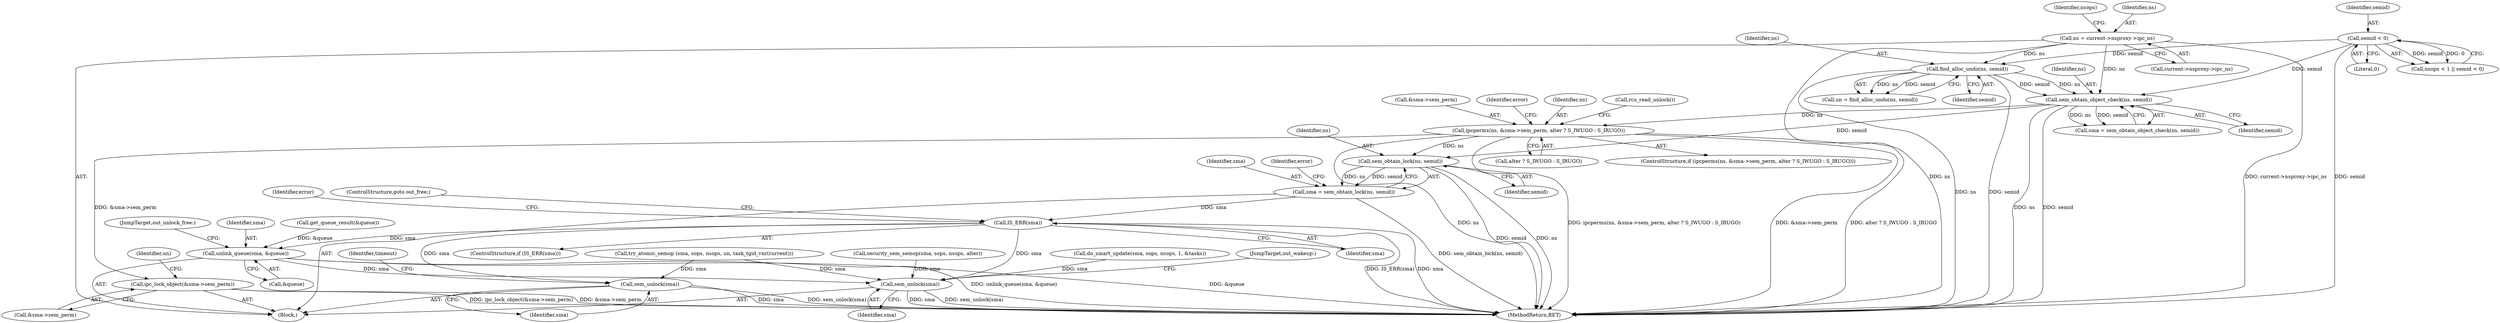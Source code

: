 digraph "0_linux_6062a8dc0517bce23e3c2f7d2fea5e22411269a3_0@pointer" {
"1000363" [label="(Call,ipcperms(ns, &sma->sem_perm, alter ? S_IWUGO : S_IRUGO))"];
"1000330" [label="(Call,sem_obtain_object_check(ns, semid))"];
"1000308" [label="(Call,find_alloc_undo(ns, semid))"];
"1000149" [label="(Call,ns = current->nsproxy->ipc_ns)"];
"1000161" [label="(Call,semid < 0)"];
"1000392" [label="(Call,ipc_lock_object(&sma->sem_perm))"];
"1000573" [label="(Call,sem_obtain_lock(ns, semid))"];
"1000571" [label="(Call,sma = sem_obtain_lock(ns, semid))"];
"1000582" [label="(Call,IS_ERR(sma))"];
"1000548" [label="(Call,sem_unlock(sma))"];
"1000613" [label="(Call,unlink_queue(sma, &queue))"];
"1000618" [label="(Call,sem_unlock(sma))"];
"1000433" [label="(Call,do_smart_update(sma, sops, nsops, 1, &tasks))"];
"1000365" [label="(Call,&sma->sem_perm)"];
"1000571" [label="(Call,sma = sem_obtain_lock(ns, semid))"];
"1000620" [label="(JumpTarget,out_wakeup:)"];
"1000308" [label="(Call,find_alloc_undo(ns, semid))"];
"1000583" [label="(Identifier,sma)"];
"1000392" [label="(Call,ipc_lock_object(&sma->sem_perm))"];
"1000163" [label="(Literal,0)"];
"1000332" [label="(Identifier,semid)"];
"1000151" [label="(Call,current->nsproxy->ipc_ns)"];
"1000157" [label="(Call,nsops < 1 || semid < 0)"];
"1000585" [label="(ControlStructure,goto out_free;)"];
"1000551" [label="(Identifier,timeout)"];
"1000369" [label="(Call,alter ? S_IWUGO : S_IRUGO)"];
"1000578" [label="(Call,get_queue_result(&queue))"];
"1000119" [label="(Block,)"];
"1000588" [label="(Identifier,error)"];
"1000362" [label="(ControlStructure,if (ipcperms(ns, &sma->sem_perm, alter ? S_IWUGO : S_IRUGO)))"];
"1000363" [label="(Call,ipcperms(ns, &sma->sem_perm, alter ? S_IWUGO : S_IRUGO))"];
"1000328" [label="(Call,sma = sem_obtain_object_check(ns, semid))"];
"1000582" [label="(Call,IS_ERR(sma))"];
"1000573" [label="(Call,sem_obtain_lock(ns, semid))"];
"1000398" [label="(Identifier,un)"];
"1000548" [label="(Call,sem_unlock(sma))"];
"1000150" [label="(Identifier,ns)"];
"1000575" [label="(Identifier,semid)"];
"1000581" [label="(ControlStructure,if (IS_ERR(sma)))"];
"1000306" [label="(Call,un = find_alloc_undo(ns, semid))"];
"1000159" [label="(Identifier,nsops)"];
"1000577" [label="(Identifier,error)"];
"1000377" [label="(Identifier,error)"];
"1000149" [label="(Call,ns = current->nsproxy->ipc_ns)"];
"1000161" [label="(Call,semid < 0)"];
"1000310" [label="(Identifier,semid)"];
"1000618" [label="(Call,sem_unlock(sma))"];
"1000633" [label="(MethodReturn,RET)"];
"1000617" [label="(JumpTarget,out_unlock_free:)"];
"1000378" [label="(Call,security_sem_semop(sma, sops, nsops, alter))"];
"1000415" [label="(Call,try_atomic_semop (sma, sops, nsops, un, task_tgid_vnr(current)))"];
"1000364" [label="(Identifier,ns)"];
"1000330" [label="(Call,sem_obtain_object_check(ns, semid))"];
"1000574" [label="(Identifier,ns)"];
"1000393" [label="(Call,&sma->sem_perm)"];
"1000331" [label="(Identifier,ns)"];
"1000162" [label="(Identifier,semid)"];
"1000572" [label="(Identifier,sma)"];
"1000613" [label="(Call,unlink_queue(sma, &queue))"];
"1000549" [label="(Identifier,sma)"];
"1000309" [label="(Identifier,ns)"];
"1000619" [label="(Identifier,sma)"];
"1000374" [label="(Call,rcu_read_unlock())"];
"1000614" [label="(Identifier,sma)"];
"1000615" [label="(Call,&queue)"];
"1000363" -> "1000362"  [label="AST: "];
"1000363" -> "1000369"  [label="CFG: "];
"1000364" -> "1000363"  [label="AST: "];
"1000365" -> "1000363"  [label="AST: "];
"1000369" -> "1000363"  [label="AST: "];
"1000374" -> "1000363"  [label="CFG: "];
"1000377" -> "1000363"  [label="CFG: "];
"1000363" -> "1000633"  [label="DDG: &sma->sem_perm"];
"1000363" -> "1000633"  [label="DDG: alter ? S_IWUGO : S_IRUGO"];
"1000363" -> "1000633"  [label="DDG: ns"];
"1000363" -> "1000633"  [label="DDG: ipcperms(ns, &sma->sem_perm, alter ? S_IWUGO : S_IRUGO)"];
"1000330" -> "1000363"  [label="DDG: ns"];
"1000363" -> "1000392"  [label="DDG: &sma->sem_perm"];
"1000363" -> "1000573"  [label="DDG: ns"];
"1000330" -> "1000328"  [label="AST: "];
"1000330" -> "1000332"  [label="CFG: "];
"1000331" -> "1000330"  [label="AST: "];
"1000332" -> "1000330"  [label="AST: "];
"1000328" -> "1000330"  [label="CFG: "];
"1000330" -> "1000633"  [label="DDG: ns"];
"1000330" -> "1000633"  [label="DDG: semid"];
"1000330" -> "1000328"  [label="DDG: ns"];
"1000330" -> "1000328"  [label="DDG: semid"];
"1000308" -> "1000330"  [label="DDG: ns"];
"1000308" -> "1000330"  [label="DDG: semid"];
"1000149" -> "1000330"  [label="DDG: ns"];
"1000161" -> "1000330"  [label="DDG: semid"];
"1000330" -> "1000573"  [label="DDG: semid"];
"1000308" -> "1000306"  [label="AST: "];
"1000308" -> "1000310"  [label="CFG: "];
"1000309" -> "1000308"  [label="AST: "];
"1000310" -> "1000308"  [label="AST: "];
"1000306" -> "1000308"  [label="CFG: "];
"1000308" -> "1000633"  [label="DDG: semid"];
"1000308" -> "1000633"  [label="DDG: ns"];
"1000308" -> "1000306"  [label="DDG: ns"];
"1000308" -> "1000306"  [label="DDG: semid"];
"1000149" -> "1000308"  [label="DDG: ns"];
"1000161" -> "1000308"  [label="DDG: semid"];
"1000149" -> "1000119"  [label="AST: "];
"1000149" -> "1000151"  [label="CFG: "];
"1000150" -> "1000149"  [label="AST: "];
"1000151" -> "1000149"  [label="AST: "];
"1000159" -> "1000149"  [label="CFG: "];
"1000149" -> "1000633"  [label="DDG: current->nsproxy->ipc_ns"];
"1000149" -> "1000633"  [label="DDG: ns"];
"1000161" -> "1000157"  [label="AST: "];
"1000161" -> "1000163"  [label="CFG: "];
"1000162" -> "1000161"  [label="AST: "];
"1000163" -> "1000161"  [label="AST: "];
"1000157" -> "1000161"  [label="CFG: "];
"1000161" -> "1000633"  [label="DDG: semid"];
"1000161" -> "1000157"  [label="DDG: semid"];
"1000161" -> "1000157"  [label="DDG: 0"];
"1000392" -> "1000119"  [label="AST: "];
"1000392" -> "1000393"  [label="CFG: "];
"1000393" -> "1000392"  [label="AST: "];
"1000398" -> "1000392"  [label="CFG: "];
"1000392" -> "1000633"  [label="DDG: ipc_lock_object(&sma->sem_perm)"];
"1000392" -> "1000633"  [label="DDG: &sma->sem_perm"];
"1000573" -> "1000571"  [label="AST: "];
"1000573" -> "1000575"  [label="CFG: "];
"1000574" -> "1000573"  [label="AST: "];
"1000575" -> "1000573"  [label="AST: "];
"1000571" -> "1000573"  [label="CFG: "];
"1000573" -> "1000633"  [label="DDG: semid"];
"1000573" -> "1000633"  [label="DDG: ns"];
"1000573" -> "1000571"  [label="DDG: ns"];
"1000573" -> "1000571"  [label="DDG: semid"];
"1000571" -> "1000119"  [label="AST: "];
"1000572" -> "1000571"  [label="AST: "];
"1000577" -> "1000571"  [label="CFG: "];
"1000571" -> "1000633"  [label="DDG: sem_obtain_lock(ns, semid)"];
"1000571" -> "1000582"  [label="DDG: sma"];
"1000582" -> "1000581"  [label="AST: "];
"1000582" -> "1000583"  [label="CFG: "];
"1000583" -> "1000582"  [label="AST: "];
"1000585" -> "1000582"  [label="CFG: "];
"1000588" -> "1000582"  [label="CFG: "];
"1000582" -> "1000633"  [label="DDG: sma"];
"1000582" -> "1000633"  [label="DDG: IS_ERR(sma)"];
"1000582" -> "1000548"  [label="DDG: sma"];
"1000582" -> "1000613"  [label="DDG: sma"];
"1000582" -> "1000618"  [label="DDG: sma"];
"1000548" -> "1000119"  [label="AST: "];
"1000548" -> "1000549"  [label="CFG: "];
"1000549" -> "1000548"  [label="AST: "];
"1000551" -> "1000548"  [label="CFG: "];
"1000548" -> "1000633"  [label="DDG: sem_unlock(sma)"];
"1000548" -> "1000633"  [label="DDG: sma"];
"1000415" -> "1000548"  [label="DDG: sma"];
"1000613" -> "1000119"  [label="AST: "];
"1000613" -> "1000615"  [label="CFG: "];
"1000614" -> "1000613"  [label="AST: "];
"1000615" -> "1000613"  [label="AST: "];
"1000617" -> "1000613"  [label="CFG: "];
"1000613" -> "1000633"  [label="DDG: unlink_queue(sma, &queue)"];
"1000613" -> "1000633"  [label="DDG: &queue"];
"1000578" -> "1000613"  [label="DDG: &queue"];
"1000613" -> "1000618"  [label="DDG: sma"];
"1000618" -> "1000119"  [label="AST: "];
"1000618" -> "1000619"  [label="CFG: "];
"1000619" -> "1000618"  [label="AST: "];
"1000620" -> "1000618"  [label="CFG: "];
"1000618" -> "1000633"  [label="DDG: sem_unlock(sma)"];
"1000618" -> "1000633"  [label="DDG: sma"];
"1000433" -> "1000618"  [label="DDG: sma"];
"1000378" -> "1000618"  [label="DDG: sma"];
"1000415" -> "1000618"  [label="DDG: sma"];
}
